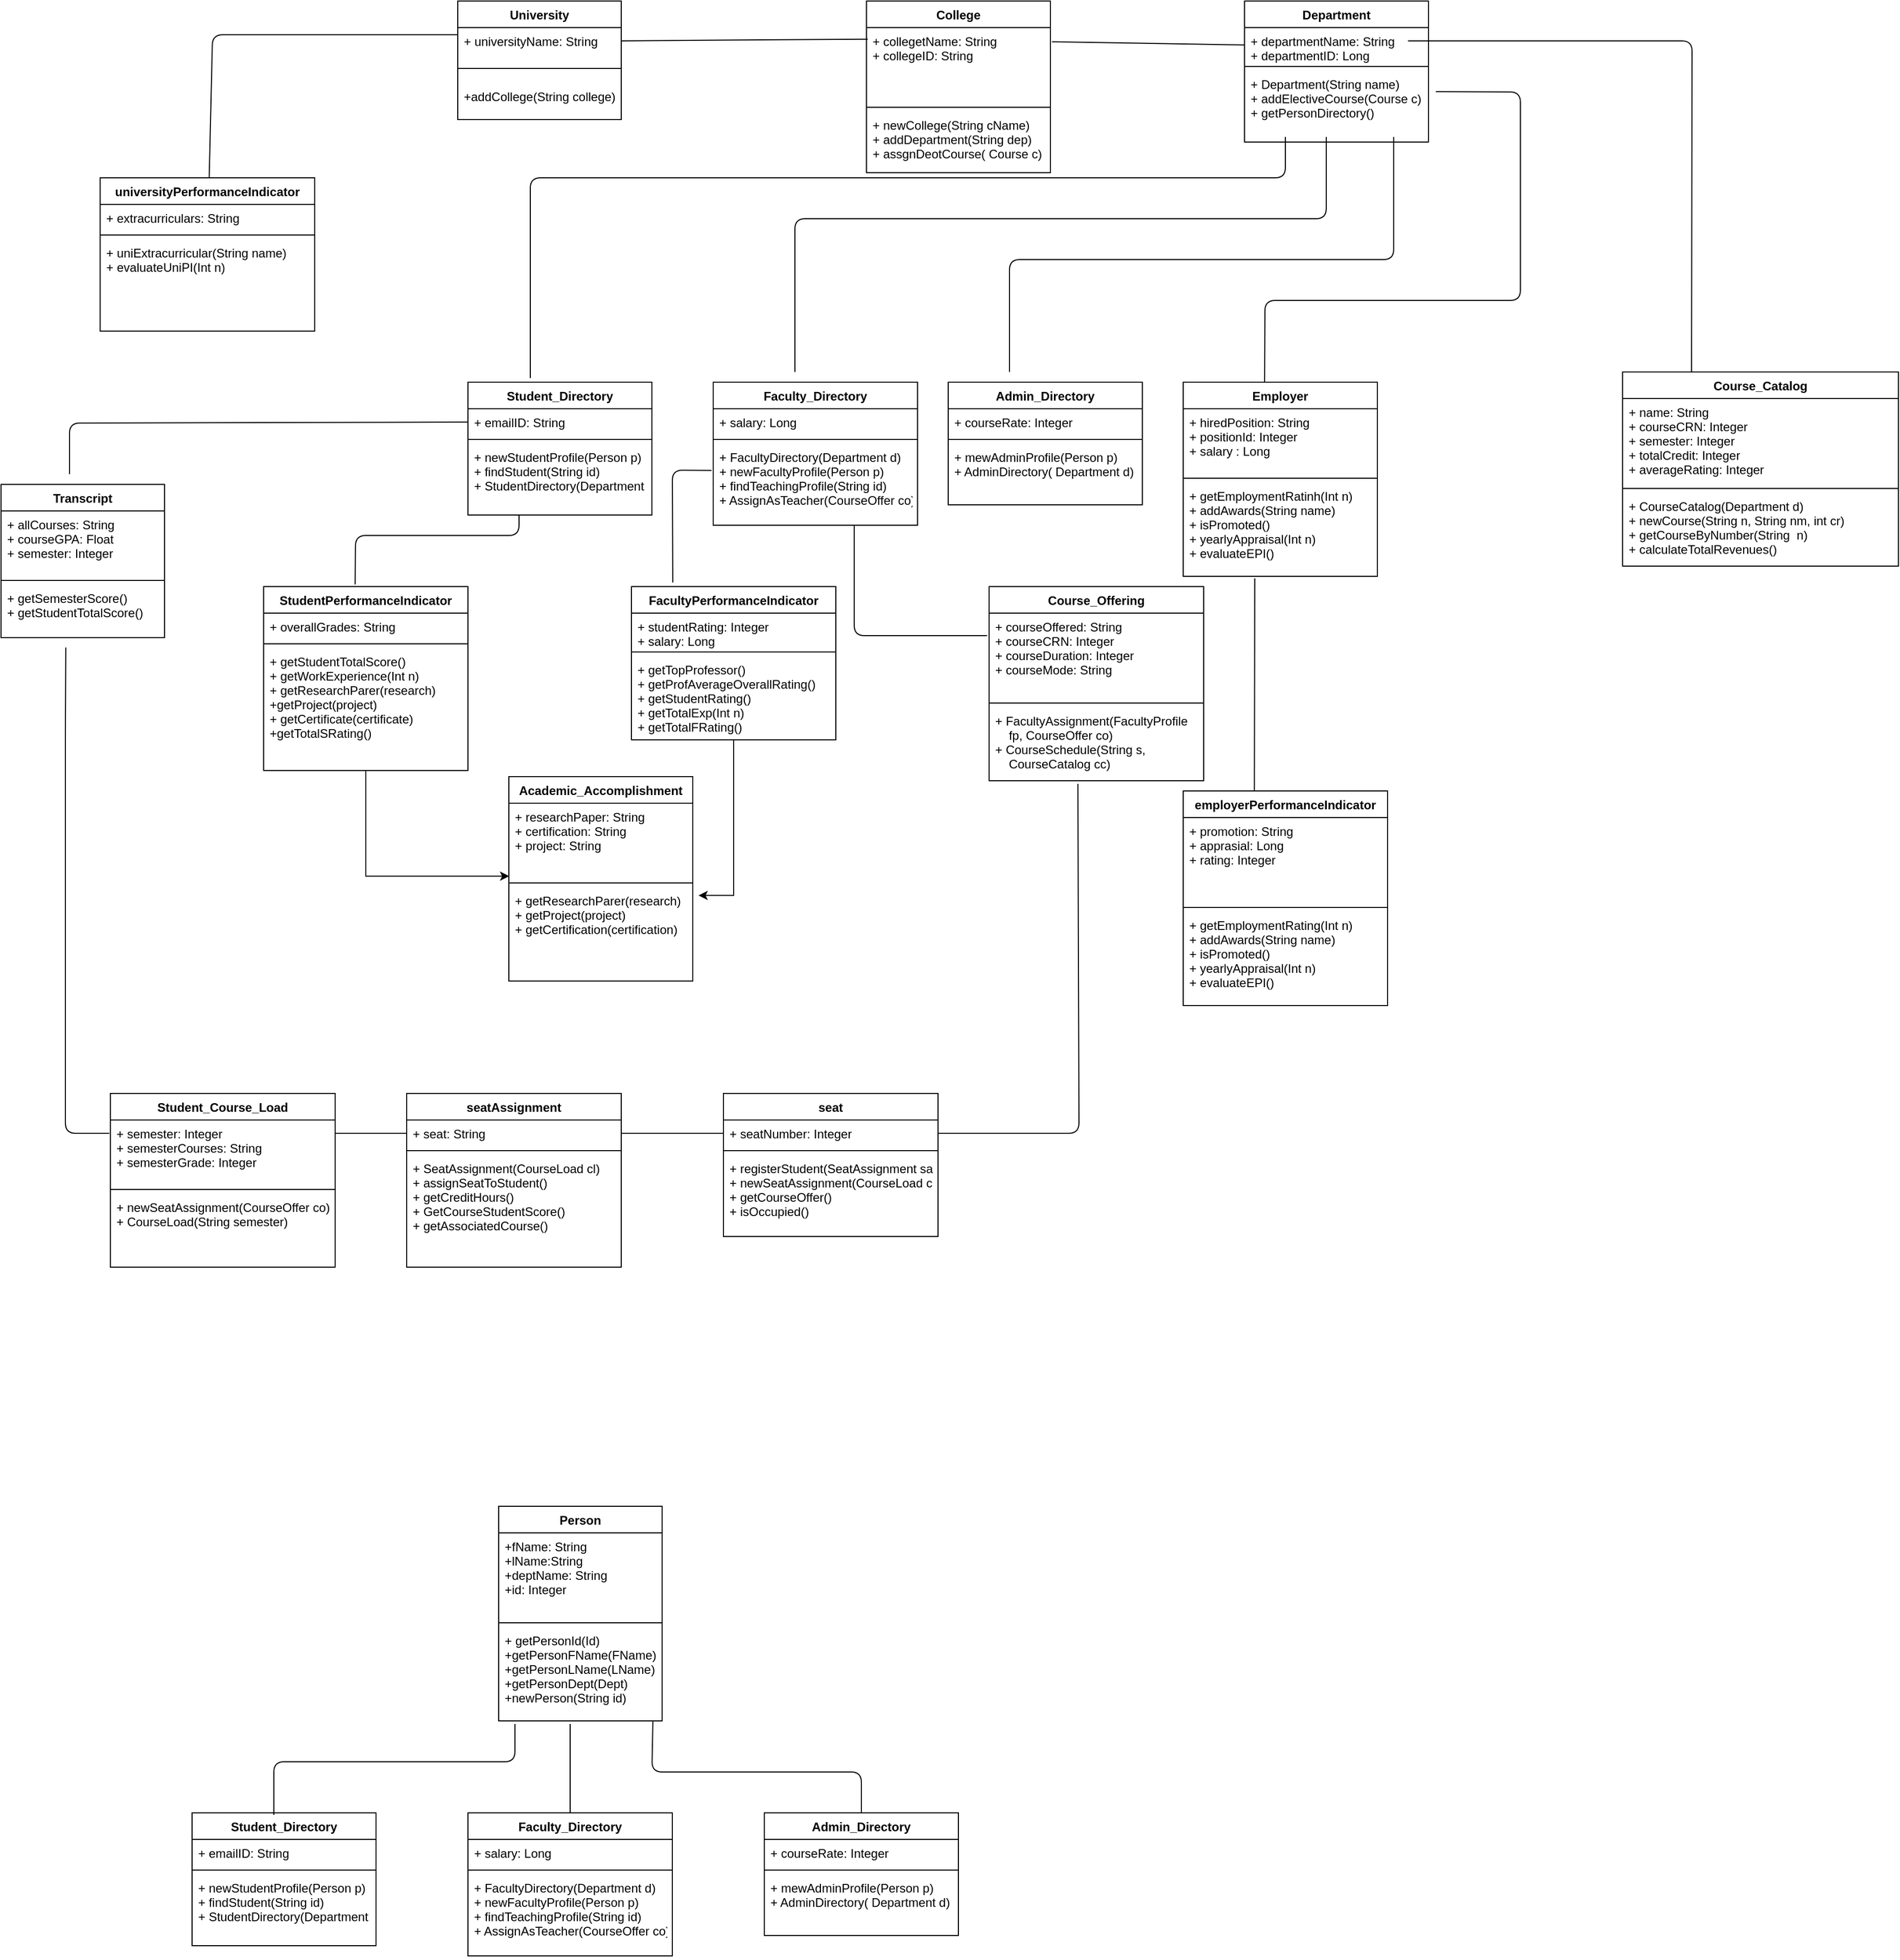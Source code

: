 <mxfile version="13.9.9" type="device"><diagram id="C5RBs43oDa-KdzZeNtuy" name="Page-1"><mxGraphModel dx="3137" dy="867" grid="1" gridSize="10" guides="1" tooltips="1" connect="1" arrows="1" fold="1" page="1" pageScale="1" pageWidth="1654" pageHeight="2336" math="0" shadow="0"><root><mxCell id="WIyWlLk6GJQsqaUBKTNV-0"/><mxCell id="WIyWlLk6GJQsqaUBKTNV-1" parent="WIyWlLk6GJQsqaUBKTNV-0"/><mxCell id="Lymm43tC7GP2lXtKozJk-6" value="University" style="swimlane;fontStyle=1;align=center;verticalAlign=top;childLayout=stackLayout;horizontal=1;startSize=26;horizontalStack=0;resizeParent=1;resizeParentMax=0;resizeLast=0;collapsible=1;marginBottom=0;" parent="WIyWlLk6GJQsqaUBKTNV-1" vertex="1"><mxGeometry x="-380" y="27" width="160" height="116" as="geometry"/></mxCell><mxCell id="Lymm43tC7GP2lXtKozJk-7" value="+ universityName: String" style="text;strokeColor=none;fillColor=none;align=left;verticalAlign=top;spacingLeft=4;spacingRight=4;overflow=hidden;rotatable=0;points=[[0,0.5],[1,0.5]];portConstraint=eastwest;" parent="Lymm43tC7GP2lXtKozJk-6" vertex="1"><mxGeometry y="26" width="160" height="26" as="geometry"/></mxCell><mxCell id="Lymm43tC7GP2lXtKozJk-8" value="" style="line;strokeWidth=1;fillColor=none;align=left;verticalAlign=middle;spacingTop=-1;spacingLeft=3;spacingRight=3;rotatable=0;labelPosition=right;points=[];portConstraint=eastwest;" parent="Lymm43tC7GP2lXtKozJk-6" vertex="1"><mxGeometry y="52" width="160" height="28" as="geometry"/></mxCell><mxCell id="Lymm43tC7GP2lXtKozJk-9" value="+addCollege(String college)" style="text;strokeColor=none;fillColor=none;align=left;verticalAlign=top;spacingLeft=4;spacingRight=4;overflow=hidden;rotatable=0;points=[[0,0.5],[1,0.5]];portConstraint=eastwest;" parent="Lymm43tC7GP2lXtKozJk-6" vertex="1"><mxGeometry y="80" width="160" height="36" as="geometry"/></mxCell><mxCell id="Lymm43tC7GP2lXtKozJk-12" value="Department" style="swimlane;fontStyle=1;align=center;verticalAlign=top;childLayout=stackLayout;horizontal=1;startSize=26;horizontalStack=0;resizeParent=1;resizeParentMax=0;resizeLast=0;collapsible=1;marginBottom=0;" parent="WIyWlLk6GJQsqaUBKTNV-1" vertex="1"><mxGeometry x="390" y="27" width="180" height="138" as="geometry"/></mxCell><mxCell id="Lymm43tC7GP2lXtKozJk-13" value="+ departmentName: String&#10;+ departmentID: Long" style="text;strokeColor=none;fillColor=none;align=left;verticalAlign=top;spacingLeft=4;spacingRight=4;overflow=hidden;rotatable=0;points=[[0,0.5],[1,0.5]];portConstraint=eastwest;" parent="Lymm43tC7GP2lXtKozJk-12" vertex="1"><mxGeometry y="26" width="180" height="34" as="geometry"/></mxCell><mxCell id="Lymm43tC7GP2lXtKozJk-14" value="" style="line;strokeWidth=1;fillColor=none;align=left;verticalAlign=middle;spacingTop=-1;spacingLeft=3;spacingRight=3;rotatable=0;labelPosition=right;points=[];portConstraint=eastwest;" parent="Lymm43tC7GP2lXtKozJk-12" vertex="1"><mxGeometry y="60" width="180" height="8" as="geometry"/></mxCell><mxCell id="Lymm43tC7GP2lXtKozJk-15" value="+ Department(String name)&#10;+ addElectiveCourse(Course c)&#10;+ getPersonDirectory()" style="text;strokeColor=none;fillColor=none;align=left;verticalAlign=top;spacingLeft=4;spacingRight=4;overflow=hidden;rotatable=0;points=[[0,0.5],[1,0.5]];portConstraint=eastwest;" parent="Lymm43tC7GP2lXtKozJk-12" vertex="1"><mxGeometry y="68" width="180" height="70" as="geometry"/></mxCell><mxCell id="Lymm43tC7GP2lXtKozJk-16" value="College" style="swimlane;fontStyle=1;align=center;verticalAlign=top;childLayout=stackLayout;horizontal=1;startSize=26;horizontalStack=0;resizeParent=1;resizeParentMax=0;resizeLast=0;collapsible=1;marginBottom=0;" parent="WIyWlLk6GJQsqaUBKTNV-1" vertex="1"><mxGeometry x="20" y="27" width="180" height="168" as="geometry"/></mxCell><mxCell id="Lymm43tC7GP2lXtKozJk-17" value="+ collegetName: String&#10;+ collegeID: String&#10;      " style="text;strokeColor=none;fillColor=none;align=left;verticalAlign=top;spacingLeft=4;spacingRight=4;overflow=hidden;rotatable=0;points=[[0,0.5],[1,0.5]];portConstraint=eastwest;" parent="Lymm43tC7GP2lXtKozJk-16" vertex="1"><mxGeometry y="26" width="180" height="74" as="geometry"/></mxCell><mxCell id="Lymm43tC7GP2lXtKozJk-18" value="" style="line;strokeWidth=1;fillColor=none;align=left;verticalAlign=middle;spacingTop=-1;spacingLeft=3;spacingRight=3;rotatable=0;labelPosition=right;points=[];portConstraint=eastwest;" parent="Lymm43tC7GP2lXtKozJk-16" vertex="1"><mxGeometry y="100" width="180" height="8" as="geometry"/></mxCell><mxCell id="Lymm43tC7GP2lXtKozJk-19" value="+ newCollege(String cName)&#10;+ addDepartment(String dep)&#10;+ assgnDeotCourse( Course c)" style="text;strokeColor=none;fillColor=none;align=left;verticalAlign=top;spacingLeft=4;spacingRight=4;overflow=hidden;rotatable=0;points=[[0,0.5],[1,0.5]];portConstraint=eastwest;" parent="Lymm43tC7GP2lXtKozJk-16" vertex="1"><mxGeometry y="108" width="180" height="60" as="geometry"/></mxCell><mxCell id="Lymm43tC7GP2lXtKozJk-22" value="Course_Offering" style="swimlane;fontStyle=1;align=center;verticalAlign=top;childLayout=stackLayout;horizontal=1;startSize=26;horizontalStack=0;resizeParent=1;resizeParentMax=0;resizeLast=0;collapsible=1;marginBottom=0;" parent="WIyWlLk6GJQsqaUBKTNV-1" vertex="1"><mxGeometry x="140" y="600" width="210" height="190" as="geometry"/></mxCell><mxCell id="Lymm43tC7GP2lXtKozJk-23" value="+ courseOffered: String&#10;+ courseCRN: Integer&#10;+ courseDuration: Integer&#10;+ courseMode: String" style="text;strokeColor=none;fillColor=none;align=left;verticalAlign=top;spacingLeft=4;spacingRight=4;overflow=hidden;rotatable=0;points=[[0,0.5],[1,0.5]];portConstraint=eastwest;" parent="Lymm43tC7GP2lXtKozJk-22" vertex="1"><mxGeometry y="26" width="210" height="84" as="geometry"/></mxCell><mxCell id="Lymm43tC7GP2lXtKozJk-24" value="" style="line;strokeWidth=1;fillColor=none;align=left;verticalAlign=middle;spacingTop=-1;spacingLeft=3;spacingRight=3;rotatable=0;labelPosition=right;points=[];portConstraint=eastwest;" parent="Lymm43tC7GP2lXtKozJk-22" vertex="1"><mxGeometry y="110" width="210" height="8" as="geometry"/></mxCell><mxCell id="Lymm43tC7GP2lXtKozJk-25" value="+ FacultyAssignment(FacultyProfile &#10;    fp, CourseOffer co)&#10;+ CourseSchedule(String s, &#10;    CourseCatalog cc)" style="text;strokeColor=none;fillColor=none;align=left;verticalAlign=top;spacingLeft=4;spacingRight=4;overflow=hidden;rotatable=0;points=[[0,0.5],[1,0.5]];portConstraint=eastwest;" parent="Lymm43tC7GP2lXtKozJk-22" vertex="1"><mxGeometry y="118" width="210" height="72" as="geometry"/></mxCell><mxCell id="Lymm43tC7GP2lXtKozJk-27" value="Student_Course_Load " style="swimlane;fontStyle=1;align=center;verticalAlign=top;childLayout=stackLayout;horizontal=1;startSize=26;horizontalStack=0;resizeParent=1;resizeParentMax=0;resizeLast=0;collapsible=1;marginBottom=0;" parent="WIyWlLk6GJQsqaUBKTNV-1" vertex="1"><mxGeometry x="-720" y="1096" width="220" height="170" as="geometry"/></mxCell><mxCell id="Lymm43tC7GP2lXtKozJk-28" value="+ semester: Integer&#10;+ semesterCourses: String&#10;+ semesterGrade: Integer&#10;" style="text;strokeColor=none;fillColor=none;align=left;verticalAlign=top;spacingLeft=4;spacingRight=4;overflow=hidden;rotatable=0;points=[[0,0.5],[1,0.5]];portConstraint=eastwest;" parent="Lymm43tC7GP2lXtKozJk-27" vertex="1"><mxGeometry y="26" width="220" height="64" as="geometry"/></mxCell><mxCell id="Lymm43tC7GP2lXtKozJk-29" value="" style="line;strokeWidth=1;fillColor=none;align=left;verticalAlign=middle;spacingTop=-1;spacingLeft=3;spacingRight=3;rotatable=0;labelPosition=right;points=[];portConstraint=eastwest;" parent="Lymm43tC7GP2lXtKozJk-27" vertex="1"><mxGeometry y="90" width="220" height="8" as="geometry"/></mxCell><mxCell id="Lymm43tC7GP2lXtKozJk-30" value="+ newSeatAssignment(CourseOffer co)&#10;+ CourseLoad(String semester)" style="text;strokeColor=none;fillColor=none;align=left;verticalAlign=top;spacingLeft=4;spacingRight=4;overflow=hidden;rotatable=0;points=[[0,0.5],[1,0.5]];portConstraint=eastwest;" parent="Lymm43tC7GP2lXtKozJk-27" vertex="1"><mxGeometry y="98" width="220" height="72" as="geometry"/></mxCell><mxCell id="Lymm43tC7GP2lXtKozJk-32" value="Course_Catalog" style="swimlane;fontStyle=1;align=center;verticalAlign=top;childLayout=stackLayout;horizontal=1;startSize=26;horizontalStack=0;resizeParent=1;resizeParentMax=0;resizeLast=0;collapsible=1;marginBottom=0;" parent="WIyWlLk6GJQsqaUBKTNV-1" vertex="1"><mxGeometry x="760" y="390" width="270" height="190" as="geometry"/></mxCell><mxCell id="Lymm43tC7GP2lXtKozJk-33" value="+ name: String&#10;+ courseCRN: Integer&#10;+ semester: Integer&#10;+ totalCredit: Integer&#10;+ averageRating: Integer" style="text;strokeColor=none;fillColor=none;align=left;verticalAlign=top;spacingLeft=4;spacingRight=4;overflow=hidden;rotatable=0;points=[[0,0.5],[1,0.5]];portConstraint=eastwest;" parent="Lymm43tC7GP2lXtKozJk-32" vertex="1"><mxGeometry y="26" width="270" height="84" as="geometry"/></mxCell><mxCell id="Lymm43tC7GP2lXtKozJk-34" value="" style="line;strokeWidth=1;fillColor=none;align=left;verticalAlign=middle;spacingTop=-1;spacingLeft=3;spacingRight=3;rotatable=0;labelPosition=right;points=[];portConstraint=eastwest;" parent="Lymm43tC7GP2lXtKozJk-32" vertex="1"><mxGeometry y="110" width="270" height="8" as="geometry"/></mxCell><mxCell id="Lymm43tC7GP2lXtKozJk-35" value="+ CourseCatalog(Department d)&#10;+ newCourse(String n, String nm, int cr)&#10;+ getCourseByNumber(String  n)&#10;+ calculateTotalRevenues()" style="text;strokeColor=none;fillColor=none;align=left;verticalAlign=top;spacingLeft=4;spacingRight=4;overflow=hidden;rotatable=0;points=[[0,0.5],[1,0.5]];portConstraint=eastwest;" parent="Lymm43tC7GP2lXtKozJk-32" vertex="1"><mxGeometry y="118" width="270" height="72" as="geometry"/></mxCell><mxCell id="Lymm43tC7GP2lXtKozJk-36" value="Admin_Directory " style="swimlane;fontStyle=1;align=center;verticalAlign=top;childLayout=stackLayout;horizontal=1;startSize=26;horizontalStack=0;resizeParent=1;resizeParentMax=0;resizeLast=0;collapsible=1;marginBottom=0;" parent="WIyWlLk6GJQsqaUBKTNV-1" vertex="1"><mxGeometry x="100" y="400" width="190" height="120" as="geometry"/></mxCell><mxCell id="Lymm43tC7GP2lXtKozJk-37" value="+ courseRate: Integer" style="text;strokeColor=none;fillColor=none;align=left;verticalAlign=top;spacingLeft=4;spacingRight=4;overflow=hidden;rotatable=0;points=[[0,0.5],[1,0.5]];portConstraint=eastwest;" parent="Lymm43tC7GP2lXtKozJk-36" vertex="1"><mxGeometry y="26" width="190" height="26" as="geometry"/></mxCell><mxCell id="Lymm43tC7GP2lXtKozJk-38" value="" style="line;strokeWidth=1;fillColor=none;align=left;verticalAlign=middle;spacingTop=-1;spacingLeft=3;spacingRight=3;rotatable=0;labelPosition=right;points=[];portConstraint=eastwest;" parent="Lymm43tC7GP2lXtKozJk-36" vertex="1"><mxGeometry y="52" width="190" height="8" as="geometry"/></mxCell><mxCell id="Lymm43tC7GP2lXtKozJk-39" value="+ mewAdminProfile(Person p)&#10;+ AdminDirectory( Department d)" style="text;strokeColor=none;fillColor=none;align=left;verticalAlign=top;spacingLeft=4;spacingRight=4;overflow=hidden;rotatable=0;points=[[0,0.5],[1,0.5]];portConstraint=eastwest;" parent="Lymm43tC7GP2lXtKozJk-36" vertex="1"><mxGeometry y="60" width="190" height="60" as="geometry"/></mxCell><mxCell id="Lymm43tC7GP2lXtKozJk-210" style="edgeStyle=orthogonalEdgeStyle;rounded=0;orthogonalLoop=1;jettySize=auto;html=1;entryX=0.002;entryY=-0.115;entryDx=0;entryDy=0;entryPerimeter=0;" parent="WIyWlLk6GJQsqaUBKTNV-1" source="Lymm43tC7GP2lXtKozJk-40" target="Lymm43tC7GP2lXtKozJk-75" edge="1"><mxGeometry relative="1" as="geometry"/></mxCell><mxCell id="Lymm43tC7GP2lXtKozJk-40" value="StudentPerformanceIndicator" style="swimlane;fontStyle=1;align=center;verticalAlign=top;childLayout=stackLayout;horizontal=1;startSize=26;horizontalStack=0;resizeParent=1;resizeParentMax=0;resizeLast=0;collapsible=1;marginBottom=0;" parent="WIyWlLk6GJQsqaUBKTNV-1" vertex="1"><mxGeometry x="-570" y="600" width="200" height="180" as="geometry"/></mxCell><mxCell id="Lymm43tC7GP2lXtKozJk-41" value="+ overallGrades: String" style="text;strokeColor=none;fillColor=none;align=left;verticalAlign=top;spacingLeft=4;spacingRight=4;overflow=hidden;rotatable=0;points=[[0,0.5],[1,0.5]];portConstraint=eastwest;" parent="Lymm43tC7GP2lXtKozJk-40" vertex="1"><mxGeometry y="26" width="200" height="26" as="geometry"/></mxCell><mxCell id="Lymm43tC7GP2lXtKozJk-42" value="" style="line;strokeWidth=1;fillColor=none;align=left;verticalAlign=middle;spacingTop=-1;spacingLeft=3;spacingRight=3;rotatable=0;labelPosition=right;points=[];portConstraint=eastwest;" parent="Lymm43tC7GP2lXtKozJk-40" vertex="1"><mxGeometry y="52" width="200" height="8" as="geometry"/></mxCell><mxCell id="Lymm43tC7GP2lXtKozJk-43" value="+ getStudentTotalScore()&#10;+ getWorkExperience(Int n)&#10;+ getResearchParer(research)&#10;+getProject(project)&#10;+ getCertificate(certificate)&#10;+getTotalSRating()&#10;" style="text;strokeColor=none;fillColor=none;align=left;verticalAlign=top;spacingLeft=4;spacingRight=4;overflow=hidden;rotatable=0;points=[[0,0.5],[1,0.5]];portConstraint=eastwest;" parent="Lymm43tC7GP2lXtKozJk-40" vertex="1"><mxGeometry y="60" width="200" height="120" as="geometry"/></mxCell><mxCell id="Lymm43tC7GP2lXtKozJk-211" style="edgeStyle=orthogonalEdgeStyle;rounded=0;orthogonalLoop=1;jettySize=auto;html=1;entryX=1.031;entryY=0.09;entryDx=0;entryDy=0;entryPerimeter=0;" parent="WIyWlLk6GJQsqaUBKTNV-1" source="Lymm43tC7GP2lXtKozJk-45" target="Lymm43tC7GP2lXtKozJk-75" edge="1"><mxGeometry relative="1" as="geometry"/></mxCell><mxCell id="Lymm43tC7GP2lXtKozJk-45" value="FacultyPerformanceIndicator " style="swimlane;fontStyle=1;align=center;verticalAlign=top;childLayout=stackLayout;horizontal=1;startSize=26;horizontalStack=0;resizeParent=1;resizeParentMax=0;resizeLast=0;collapsible=1;marginBottom=0;" parent="WIyWlLk6GJQsqaUBKTNV-1" vertex="1"><mxGeometry x="-210" y="600" width="200" height="150" as="geometry"/></mxCell><mxCell id="Lymm43tC7GP2lXtKozJk-46" value="+ studentRating: Integer&#10;+ salary: Long" style="text;strokeColor=none;fillColor=none;align=left;verticalAlign=top;spacingLeft=4;spacingRight=4;overflow=hidden;rotatable=0;points=[[0,0.5],[1,0.5]];portConstraint=eastwest;" parent="Lymm43tC7GP2lXtKozJk-45" vertex="1"><mxGeometry y="26" width="200" height="34" as="geometry"/></mxCell><mxCell id="Lymm43tC7GP2lXtKozJk-47" value="" style="line;strokeWidth=1;fillColor=none;align=left;verticalAlign=middle;spacingTop=-1;spacingLeft=3;spacingRight=3;rotatable=0;labelPosition=right;points=[];portConstraint=eastwest;" parent="Lymm43tC7GP2lXtKozJk-45" vertex="1"><mxGeometry y="60" width="200" height="8" as="geometry"/></mxCell><mxCell id="Lymm43tC7GP2lXtKozJk-48" value="+ getTopProfessor()&#10;+ getProfAverageOverallRating()&#10;+ getStudentRating()&#10;+ getTotalExp(Int n)&#10;+ getTotalFRating()" style="text;strokeColor=none;fillColor=none;align=left;verticalAlign=top;spacingLeft=4;spacingRight=4;overflow=hidden;rotatable=0;points=[[0,0.5],[1,0.5]];portConstraint=eastwest;" parent="Lymm43tC7GP2lXtKozJk-45" vertex="1"><mxGeometry y="68" width="200" height="82" as="geometry"/></mxCell><mxCell id="Lymm43tC7GP2lXtKozJk-64" value="Person" style="swimlane;fontStyle=1;align=center;verticalAlign=top;childLayout=stackLayout;horizontal=1;startSize=26;horizontalStack=0;resizeParent=1;resizeParentMax=0;resizeLast=0;collapsible=1;marginBottom=0;" parent="WIyWlLk6GJQsqaUBKTNV-1" vertex="1"><mxGeometry x="-340" y="1500" width="160" height="210" as="geometry"/></mxCell><mxCell id="Lymm43tC7GP2lXtKozJk-65" value="+fName: String&#10;+lName:String&#10;+deptName: String&#10;+id: Integer&#10;" style="text;strokeColor=none;fillColor=none;align=left;verticalAlign=top;spacingLeft=4;spacingRight=4;overflow=hidden;rotatable=0;points=[[0,0.5],[1,0.5]];portConstraint=eastwest;" parent="Lymm43tC7GP2lXtKozJk-64" vertex="1"><mxGeometry y="26" width="160" height="84" as="geometry"/></mxCell><mxCell id="Lymm43tC7GP2lXtKozJk-66" value="" style="line;strokeWidth=1;fillColor=none;align=left;verticalAlign=middle;spacingTop=-1;spacingLeft=3;spacingRight=3;rotatable=0;labelPosition=right;points=[];portConstraint=eastwest;" parent="Lymm43tC7GP2lXtKozJk-64" vertex="1"><mxGeometry y="110" width="160" height="8" as="geometry"/></mxCell><mxCell id="Lymm43tC7GP2lXtKozJk-67" value="+ getPersonId(Id)&#10;+getPersonFName(FName)&#10;+getPersonLName(LName)&#10;+getPersonDept(Dept)&#10;+newPerson(String id)" style="text;strokeColor=none;fillColor=none;align=left;verticalAlign=top;spacingLeft=4;spacingRight=4;overflow=hidden;rotatable=0;points=[[0,0.5],[1,0.5]];portConstraint=eastwest;" parent="Lymm43tC7GP2lXtKozJk-64" vertex="1"><mxGeometry y="118" width="160" height="92" as="geometry"/></mxCell><mxCell id="Lymm43tC7GP2lXtKozJk-72" value="Academic_Accomplishment " style="swimlane;fontStyle=1;align=center;verticalAlign=top;childLayout=stackLayout;horizontal=1;startSize=26;horizontalStack=0;resizeParent=1;resizeParentMax=0;resizeLast=0;collapsible=1;marginBottom=0;" parent="WIyWlLk6GJQsqaUBKTNV-1" vertex="1"><mxGeometry x="-330" y="786" width="180" height="200" as="geometry"/></mxCell><mxCell id="Lymm43tC7GP2lXtKozJk-73" value="+ researchPaper: String&#10;+ certification: String&#10;+ project: String  " style="text;strokeColor=none;fillColor=none;align=left;verticalAlign=top;spacingLeft=4;spacingRight=4;overflow=hidden;rotatable=0;points=[[0,0.5],[1,0.5]];portConstraint=eastwest;" parent="Lymm43tC7GP2lXtKozJk-72" vertex="1"><mxGeometry y="26" width="180" height="74" as="geometry"/></mxCell><mxCell id="Lymm43tC7GP2lXtKozJk-74" value="" style="line;strokeWidth=1;fillColor=none;align=left;verticalAlign=middle;spacingTop=-1;spacingLeft=3;spacingRight=3;rotatable=0;labelPosition=right;points=[];portConstraint=eastwest;" parent="Lymm43tC7GP2lXtKozJk-72" vertex="1"><mxGeometry y="100" width="180" height="8" as="geometry"/></mxCell><mxCell id="Lymm43tC7GP2lXtKozJk-75" value="+ getResearchParer(research)&#10;+ getProject(project)&#10;+ getCertification(certification)" style="text;strokeColor=none;fillColor=none;align=left;verticalAlign=top;spacingLeft=4;spacingRight=4;overflow=hidden;rotatable=0;points=[[0,0.5],[1,0.5]];portConstraint=eastwest;" parent="Lymm43tC7GP2lXtKozJk-72" vertex="1"><mxGeometry y="108" width="180" height="92" as="geometry"/></mxCell><mxCell id="Lymm43tC7GP2lXtKozJk-76" value="Faculty_Directory" style="swimlane;fontStyle=1;align=center;verticalAlign=top;childLayout=stackLayout;horizontal=1;startSize=26;horizontalStack=0;resizeParent=1;resizeParentMax=0;resizeLast=0;collapsible=1;marginBottom=0;" parent="WIyWlLk6GJQsqaUBKTNV-1" vertex="1"><mxGeometry x="-130" y="400" width="200" height="140" as="geometry"/></mxCell><mxCell id="Lymm43tC7GP2lXtKozJk-77" value="+ salary: Long" style="text;strokeColor=none;fillColor=none;align=left;verticalAlign=top;spacingLeft=4;spacingRight=4;overflow=hidden;rotatable=0;points=[[0,0.5],[1,0.5]];portConstraint=eastwest;" parent="Lymm43tC7GP2lXtKozJk-76" vertex="1"><mxGeometry y="26" width="200" height="26" as="geometry"/></mxCell><mxCell id="Lymm43tC7GP2lXtKozJk-78" value="" style="line;strokeWidth=1;fillColor=none;align=left;verticalAlign=middle;spacingTop=-1;spacingLeft=3;spacingRight=3;rotatable=0;labelPosition=right;points=[];portConstraint=eastwest;" parent="Lymm43tC7GP2lXtKozJk-76" vertex="1"><mxGeometry y="52" width="200" height="8" as="geometry"/></mxCell><mxCell id="Lymm43tC7GP2lXtKozJk-79" value="+ FacultyDirectory(Department d)&#10;+ newFacultyProfile(Person p)&#10;+ findTeachingProfile(String id)&#10;+ AssignAsTeacher(CourseOffer co)" style="text;strokeColor=none;fillColor=none;align=left;verticalAlign=top;spacingLeft=4;spacingRight=4;overflow=hidden;rotatable=0;points=[[0,0.5],[1,0.5]];portConstraint=eastwest;" parent="Lymm43tC7GP2lXtKozJk-76" vertex="1"><mxGeometry y="60" width="200" height="80" as="geometry"/></mxCell><mxCell id="Lymm43tC7GP2lXtKozJk-116" value="" style="endArrow=none;html=1;exitX=1;exitY=0.5;exitDx=0;exitDy=0;entryX=0.007;entryY=0.153;entryDx=0;entryDy=0;entryPerimeter=0;" parent="WIyWlLk6GJQsqaUBKTNV-1" source="Lymm43tC7GP2lXtKozJk-7" target="Lymm43tC7GP2lXtKozJk-17" edge="1"><mxGeometry width="50" height="50" relative="1" as="geometry"><mxPoint x="270" y="130" as="sourcePoint"/><mxPoint x="20" y="70" as="targetPoint"/></mxGeometry></mxCell><mxCell id="Lymm43tC7GP2lXtKozJk-130" value="seatAssignment" style="swimlane;fontStyle=1;align=center;verticalAlign=top;childLayout=stackLayout;horizontal=1;startSize=26;horizontalStack=0;resizeParent=1;resizeParentMax=0;resizeLast=0;collapsible=1;marginBottom=0;" parent="WIyWlLk6GJQsqaUBKTNV-1" vertex="1"><mxGeometry x="-430" y="1096" width="210" height="170" as="geometry"/></mxCell><mxCell id="Lymm43tC7GP2lXtKozJk-131" value="+ seat: String" style="text;strokeColor=none;fillColor=none;align=left;verticalAlign=top;spacingLeft=4;spacingRight=4;overflow=hidden;rotatable=0;points=[[0,0.5],[1,0.5]];portConstraint=eastwest;" parent="Lymm43tC7GP2lXtKozJk-130" vertex="1"><mxGeometry y="26" width="210" height="26" as="geometry"/></mxCell><mxCell id="Lymm43tC7GP2lXtKozJk-132" value="" style="line;strokeWidth=1;fillColor=none;align=left;verticalAlign=middle;spacingTop=-1;spacingLeft=3;spacingRight=3;rotatable=0;labelPosition=right;points=[];portConstraint=eastwest;" parent="Lymm43tC7GP2lXtKozJk-130" vertex="1"><mxGeometry y="52" width="210" height="8" as="geometry"/></mxCell><mxCell id="Lymm43tC7GP2lXtKozJk-133" value="+ SeatAssignment(CourseLoad cl)&#10;+ assignSeatToStudent()&#10;+ getCreditHours()&#10;+ GetCourseStudentScore()&#10;+ getAssociatedCourse()" style="text;strokeColor=none;fillColor=none;align=left;verticalAlign=top;spacingLeft=4;spacingRight=4;overflow=hidden;rotatable=0;points=[[0,0.5],[1,0.5]];portConstraint=eastwest;" parent="Lymm43tC7GP2lXtKozJk-130" vertex="1"><mxGeometry y="60" width="210" height="110" as="geometry"/></mxCell><mxCell id="Lymm43tC7GP2lXtKozJk-134" value="seat" style="swimlane;fontStyle=1;align=center;verticalAlign=top;childLayout=stackLayout;horizontal=1;startSize=26;horizontalStack=0;resizeParent=1;resizeParentMax=0;resizeLast=0;collapsible=1;marginBottom=0;" parent="WIyWlLk6GJQsqaUBKTNV-1" vertex="1"><mxGeometry x="-120" y="1096" width="210" height="140" as="geometry"/></mxCell><mxCell id="Lymm43tC7GP2lXtKozJk-135" value="+ seatNumber: Integer" style="text;strokeColor=none;fillColor=none;align=left;verticalAlign=top;spacingLeft=4;spacingRight=4;overflow=hidden;rotatable=0;points=[[0,0.5],[1,0.5]];portConstraint=eastwest;" parent="Lymm43tC7GP2lXtKozJk-134" vertex="1"><mxGeometry y="26" width="210" height="26" as="geometry"/></mxCell><mxCell id="Lymm43tC7GP2lXtKozJk-136" value="" style="line;strokeWidth=1;fillColor=none;align=left;verticalAlign=middle;spacingTop=-1;spacingLeft=3;spacingRight=3;rotatable=0;labelPosition=right;points=[];portConstraint=eastwest;" parent="Lymm43tC7GP2lXtKozJk-134" vertex="1"><mxGeometry y="52" width="210" height="8" as="geometry"/></mxCell><mxCell id="Lymm43tC7GP2lXtKozJk-137" value="+ registerStudent(SeatAssignment sa)&#10;+ newSeatAssignment(CourseLoad cl)&#10;+ getCourseOffer()&#10;+ isOccupied()" style="text;strokeColor=none;fillColor=none;align=left;verticalAlign=top;spacingLeft=4;spacingRight=4;overflow=hidden;rotatable=0;points=[[0,0.5],[1,0.5]];portConstraint=eastwest;" parent="Lymm43tC7GP2lXtKozJk-134" vertex="1"><mxGeometry y="60" width="210" height="80" as="geometry"/></mxCell><mxCell id="Lymm43tC7GP2lXtKozJk-139" value="" style="endArrow=none;html=1;" parent="WIyWlLk6GJQsqaUBKTNV-1" edge="1"><mxGeometry width="50" height="50" relative="1" as="geometry"><mxPoint x="138" y="648" as="sourcePoint"/><mxPoint x="8" y="540" as="targetPoint"/><Array as="points"><mxPoint x="8" y="648"/></Array></mxGeometry></mxCell><mxCell id="Lymm43tC7GP2lXtKozJk-168" value="Student_Directory" style="swimlane;fontStyle=1;align=center;verticalAlign=top;childLayout=stackLayout;horizontal=1;startSize=0;horizontalStack=0;resizeParent=1;resizeParentMax=0;resizeLast=0;collapsible=1;marginBottom=0;" parent="WIyWlLk6GJQsqaUBKTNV-1" vertex="1"><mxGeometry x="-370" y="400" width="180" height="130" as="geometry"/></mxCell><mxCell id="4IiKRcSzSk06sVT2WRj9-4" value="Student_Directory" style="swimlane;fontStyle=1;align=center;verticalAlign=top;childLayout=stackLayout;horizontal=1;startSize=26;horizontalStack=0;resizeParent=1;resizeParentMax=0;resizeLast=0;collapsible=1;marginBottom=0;" vertex="1" parent="Lymm43tC7GP2lXtKozJk-168"><mxGeometry width="180" height="130" as="geometry"/></mxCell><mxCell id="4IiKRcSzSk06sVT2WRj9-5" value="+ emailID: String" style="text;strokeColor=none;fillColor=none;align=left;verticalAlign=top;spacingLeft=4;spacingRight=4;overflow=hidden;rotatable=0;points=[[0,0.5],[1,0.5]];portConstraint=eastwest;" vertex="1" parent="4IiKRcSzSk06sVT2WRj9-4"><mxGeometry y="26" width="180" height="26" as="geometry"/></mxCell><mxCell id="4IiKRcSzSk06sVT2WRj9-6" value="" style="line;strokeWidth=1;fillColor=none;align=left;verticalAlign=middle;spacingTop=-1;spacingLeft=3;spacingRight=3;rotatable=0;labelPosition=right;points=[];portConstraint=eastwest;" vertex="1" parent="4IiKRcSzSk06sVT2WRj9-4"><mxGeometry y="52" width="180" height="8" as="geometry"/></mxCell><mxCell id="4IiKRcSzSk06sVT2WRj9-7" value="+ newStudentProfile(Person p)&#10;+ findStudent(String id)&#10;+ StudentDirectory(Department d)" style="text;strokeColor=none;fillColor=none;align=left;verticalAlign=top;spacingLeft=4;spacingRight=4;overflow=hidden;rotatable=0;points=[[0,0.5],[1,0.5]];portConstraint=eastwest;" vertex="1" parent="4IiKRcSzSk06sVT2WRj9-4"><mxGeometry y="60" width="180" height="70" as="geometry"/></mxCell><mxCell id="Lymm43tC7GP2lXtKozJk-176" value="Employer" style="swimlane;fontStyle=1;align=center;verticalAlign=top;childLayout=stackLayout;horizontal=1;startSize=26;horizontalStack=0;resizeParent=1;resizeParentMax=0;resizeLast=0;collapsible=1;marginBottom=0;" parent="WIyWlLk6GJQsqaUBKTNV-1" vertex="1"><mxGeometry x="330" y="400" width="190" height="190" as="geometry"/></mxCell><mxCell id="Lymm43tC7GP2lXtKozJk-177" value="+ hiredPosition: String&#10;+ positionId: Integer&#10;+ salary : Long" style="text;strokeColor=none;fillColor=none;align=left;verticalAlign=top;spacingLeft=4;spacingRight=4;overflow=hidden;rotatable=0;points=[[0,0.5],[1,0.5]];portConstraint=eastwest;" parent="Lymm43tC7GP2lXtKozJk-176" vertex="1"><mxGeometry y="26" width="190" height="64" as="geometry"/></mxCell><mxCell id="Lymm43tC7GP2lXtKozJk-178" value="" style="line;strokeWidth=1;fillColor=none;align=left;verticalAlign=middle;spacingTop=-1;spacingLeft=3;spacingRight=3;rotatable=0;labelPosition=right;points=[];portConstraint=eastwest;" parent="Lymm43tC7GP2lXtKozJk-176" vertex="1"><mxGeometry y="90" width="190" height="8" as="geometry"/></mxCell><mxCell id="Lymm43tC7GP2lXtKozJk-179" value="+ getEmploymentRatinh(Int n)&#10;+ addAwards(String name)&#10;+ isPromoted()&#10;+ yearlyAppraisal(Int n)&#10;+ evaluateEPI()" style="text;strokeColor=none;fillColor=none;align=left;verticalAlign=top;spacingLeft=4;spacingRight=4;overflow=hidden;rotatable=0;points=[[0,0.5],[1,0.5]];portConstraint=eastwest;" parent="Lymm43tC7GP2lXtKozJk-176" vertex="1"><mxGeometry y="98" width="190" height="92" as="geometry"/></mxCell><mxCell id="Lymm43tC7GP2lXtKozJk-183" value="" style="endArrow=none;html=1;" parent="WIyWlLk6GJQsqaUBKTNV-1" edge="1"><mxGeometry width="50" height="50" relative="1" as="geometry"><mxPoint x="-309" y="396" as="sourcePoint"/><mxPoint x="430" y="160" as="targetPoint"/><Array as="points"><mxPoint x="-309" y="200"/><mxPoint x="180" y="200"/><mxPoint x="430" y="200"/></Array></mxGeometry></mxCell><mxCell id="Lymm43tC7GP2lXtKozJk-184" value="" style="endArrow=none;html=1;" parent="WIyWlLk6GJQsqaUBKTNV-1" edge="1"><mxGeometry width="50" height="50" relative="1" as="geometry"><mxPoint x="-50" y="390" as="sourcePoint"/><mxPoint x="470" y="160" as="targetPoint"/><Array as="points"><mxPoint x="-50" y="240"/><mxPoint x="470" y="240"/></Array></mxGeometry></mxCell><mxCell id="Lymm43tC7GP2lXtKozJk-185" value="" style="endArrow=none;html=1;" parent="WIyWlLk6GJQsqaUBKTNV-1" edge="1"><mxGeometry width="50" height="50" relative="1" as="geometry"><mxPoint x="160" y="390" as="sourcePoint"/><mxPoint x="536" y="160" as="targetPoint"/><Array as="points"><mxPoint x="160" y="280"/><mxPoint x="536" y="280"/><mxPoint x="536" y="220"/></Array></mxGeometry></mxCell><mxCell id="Lymm43tC7GP2lXtKozJk-186" value="" style="endArrow=none;html=1;exitX=0.419;exitY=-0.002;exitDx=0;exitDy=0;entryX=1.04;entryY=0.294;entryDx=0;entryDy=0;entryPerimeter=0;exitPerimeter=0;" parent="WIyWlLk6GJQsqaUBKTNV-1" source="Lymm43tC7GP2lXtKozJk-176" target="Lymm43tC7GP2lXtKozJk-15" edge="1"><mxGeometry width="50" height="50" relative="1" as="geometry"><mxPoint x="340" y="410" as="sourcePoint"/><mxPoint x="570" y="320" as="targetPoint"/><Array as="points"><mxPoint x="410" y="320"/><mxPoint x="660" y="320"/><mxPoint x="660" y="116"/></Array></mxGeometry></mxCell><mxCell id="Lymm43tC7GP2lXtKozJk-187" value="" style="endArrow=none;html=1;exitX=1.008;exitY=0.187;exitDx=0;exitDy=0;entryX=0;entryY=0.5;entryDx=0;entryDy=0;exitPerimeter=0;" parent="WIyWlLk6GJQsqaUBKTNV-1" source="Lymm43tC7GP2lXtKozJk-17" target="Lymm43tC7GP2lXtKozJk-13" edge="1"><mxGeometry width="50" height="50" relative="1" as="geometry"><mxPoint x="270" y="140" as="sourcePoint"/><mxPoint x="320" y="90" as="targetPoint"/></mxGeometry></mxCell><mxCell id="Lymm43tC7GP2lXtKozJk-188" value="" style="endArrow=none;html=1;entryX=0.25;entryY=0;entryDx=0;entryDy=0;" parent="WIyWlLk6GJQsqaUBKTNV-1" target="Lymm43tC7GP2lXtKozJk-32" edge="1"><mxGeometry width="50" height="50" relative="1" as="geometry"><mxPoint x="550" y="66" as="sourcePoint"/><mxPoint x="800" y="380" as="targetPoint"/><Array as="points"><mxPoint x="828" y="66"/></Array></mxGeometry></mxCell><mxCell id="Lymm43tC7GP2lXtKozJk-191" value="" style="endArrow=none;html=1;entryX=0;entryY=0.5;entryDx=0;entryDy=0;exitX=1;exitY=0.5;exitDx=0;exitDy=0;" parent="WIyWlLk6GJQsqaUBKTNV-1" source="Lymm43tC7GP2lXtKozJk-131" target="Lymm43tC7GP2lXtKozJk-135" edge="1"><mxGeometry width="50" height="50" relative="1" as="geometry"><mxPoint x="-280" y="740" as="sourcePoint"/><mxPoint x="-230" y="690" as="targetPoint"/></mxGeometry></mxCell><mxCell id="Lymm43tC7GP2lXtKozJk-192" value="" style="endArrow=none;html=1;entryX=0;entryY=0.5;entryDx=0;entryDy=0;" parent="WIyWlLk6GJQsqaUBKTNV-1" target="Lymm43tC7GP2lXtKozJk-131" edge="1"><mxGeometry width="50" height="50" relative="1" as="geometry"><mxPoint x="-500" y="1135" as="sourcePoint"/><mxPoint x="-444" y="739" as="targetPoint"/></mxGeometry></mxCell><mxCell id="Lymm43tC7GP2lXtKozJk-56" value="Transcript" style="swimlane;fontStyle=1;align=center;verticalAlign=top;childLayout=stackLayout;horizontal=1;startSize=26;horizontalStack=0;resizeParent=1;resizeParentMax=0;resizeLast=0;collapsible=1;marginBottom=0;" parent="WIyWlLk6GJQsqaUBKTNV-1" vertex="1"><mxGeometry x="-827" y="500" width="160" height="150" as="geometry"/></mxCell><mxCell id="Lymm43tC7GP2lXtKozJk-57" value="+ allCourses: String&#10;+ courseGPA: Float&#10;+ semester: Integer" style="text;strokeColor=none;fillColor=none;align=left;verticalAlign=top;spacingLeft=4;spacingRight=4;overflow=hidden;rotatable=0;points=[[0,0.5],[1,0.5]];portConstraint=eastwest;" parent="Lymm43tC7GP2lXtKozJk-56" vertex="1"><mxGeometry y="26" width="160" height="64" as="geometry"/></mxCell><mxCell id="Lymm43tC7GP2lXtKozJk-58" value="" style="line;strokeWidth=1;fillColor=none;align=left;verticalAlign=middle;spacingTop=-1;spacingLeft=3;spacingRight=3;rotatable=0;labelPosition=right;points=[];portConstraint=eastwest;" parent="Lymm43tC7GP2lXtKozJk-56" vertex="1"><mxGeometry y="90" width="160" height="8" as="geometry"/></mxCell><mxCell id="Lymm43tC7GP2lXtKozJk-59" value="+ getSemesterScore()&#10;+ getStudentTotalScore()" style="text;strokeColor=none;fillColor=none;align=left;verticalAlign=top;spacingLeft=4;spacingRight=4;overflow=hidden;rotatable=0;points=[[0,0.5],[1,0.5]];portConstraint=eastwest;" parent="Lymm43tC7GP2lXtKozJk-56" vertex="1"><mxGeometry y="98" width="160" height="52" as="geometry"/></mxCell><mxCell id="Lymm43tC7GP2lXtKozJk-196" value="" style="endArrow=none;html=1;entryX=0;entryY=0.5;entryDx=0;entryDy=0;" parent="WIyWlLk6GJQsqaUBKTNV-1" edge="1"><mxGeometry width="50" height="50" relative="1" as="geometry"><mxPoint x="-760" y="490" as="sourcePoint"/><mxPoint x="-370" y="439" as="targetPoint"/><Array as="points"><mxPoint x="-760" y="440"/></Array></mxGeometry></mxCell><mxCell id="Lymm43tC7GP2lXtKozJk-197" value="" style="endArrow=none;html=1;entryX=0.396;entryY=1.185;entryDx=0;entryDy=0;entryPerimeter=0;" parent="WIyWlLk6GJQsqaUBKTNV-1" target="Lymm43tC7GP2lXtKozJk-59" edge="1"><mxGeometry width="50" height="50" relative="1" as="geometry"><mxPoint x="-721" y="1135" as="sourcePoint"/><mxPoint x="-640" y="650" as="targetPoint"/><Array as="points"><mxPoint x="-764" y="1135"/><mxPoint x="-764" y="739"/></Array></mxGeometry></mxCell><mxCell id="Lymm43tC7GP2lXtKozJk-198" value="" style="endArrow=none;html=1;exitX=1;exitY=0.5;exitDx=0;exitDy=0;entryX=0.414;entryY=1.042;entryDx=0;entryDy=0;entryPerimeter=0;" parent="WIyWlLk6GJQsqaUBKTNV-1" source="Lymm43tC7GP2lXtKozJk-135" target="Lymm43tC7GP2lXtKozJk-25" edge="1"><mxGeometry width="50" height="50" relative="1" as="geometry"><mxPoint x="110" y="930" as="sourcePoint"/><mxPoint x="220" y="798" as="targetPoint"/><Array as="points"><mxPoint x="228" y="1135"/></Array></mxGeometry></mxCell><mxCell id="Lymm43tC7GP2lXtKozJk-202" value="employerPerformanceIndicator" style="swimlane;fontStyle=1;align=center;verticalAlign=top;childLayout=stackLayout;horizontal=1;startSize=26;horizontalStack=0;resizeParent=1;resizeParentMax=0;resizeLast=0;collapsible=1;marginBottom=0;" parent="WIyWlLk6GJQsqaUBKTNV-1" vertex="1"><mxGeometry x="330" y="800" width="200" height="210" as="geometry"/></mxCell><mxCell id="Lymm43tC7GP2lXtKozJk-203" value="+ promotion: String&#10;+ apprasial: Long&#10;+ rating: Integer" style="text;strokeColor=none;fillColor=none;align=left;verticalAlign=top;spacingLeft=4;spacingRight=4;overflow=hidden;rotatable=0;points=[[0,0.5],[1,0.5]];portConstraint=eastwest;" parent="Lymm43tC7GP2lXtKozJk-202" vertex="1"><mxGeometry y="26" width="200" height="84" as="geometry"/></mxCell><mxCell id="Lymm43tC7GP2lXtKozJk-204" value="" style="line;strokeWidth=1;fillColor=none;align=left;verticalAlign=middle;spacingTop=-1;spacingLeft=3;spacingRight=3;rotatable=0;labelPosition=right;points=[];portConstraint=eastwest;" parent="Lymm43tC7GP2lXtKozJk-202" vertex="1"><mxGeometry y="110" width="200" height="8" as="geometry"/></mxCell><mxCell id="Lymm43tC7GP2lXtKozJk-205" value="+ getEmploymentRating(Int n)&#10;+ addAwards(String name)&#10;+ isPromoted()&#10;+ yearlyAppraisal(Int n)&#10;+ evaluateEPI()" style="text;strokeColor=none;fillColor=none;align=left;verticalAlign=top;spacingLeft=4;spacingRight=4;overflow=hidden;rotatable=0;points=[[0,0.5],[1,0.5]];portConstraint=eastwest;" parent="Lymm43tC7GP2lXtKozJk-202" vertex="1"><mxGeometry y="118" width="200" height="92" as="geometry"/></mxCell><mxCell id="Lymm43tC7GP2lXtKozJk-206" value="universityPerformanceIndicator" style="swimlane;fontStyle=1;align=center;verticalAlign=top;childLayout=stackLayout;horizontal=1;startSize=26;horizontalStack=0;resizeParent=1;resizeParentMax=0;resizeLast=0;collapsible=1;marginBottom=0;" parent="WIyWlLk6GJQsqaUBKTNV-1" vertex="1"><mxGeometry x="-730" y="200" width="210" height="150" as="geometry"/></mxCell><mxCell id="Lymm43tC7GP2lXtKozJk-207" value="+ extracurriculars: String" style="text;strokeColor=none;fillColor=none;align=left;verticalAlign=top;spacingLeft=4;spacingRight=4;overflow=hidden;rotatable=0;points=[[0,0.5],[1,0.5]];portConstraint=eastwest;" parent="Lymm43tC7GP2lXtKozJk-206" vertex="1"><mxGeometry y="26" width="210" height="26" as="geometry"/></mxCell><mxCell id="Lymm43tC7GP2lXtKozJk-208" value="" style="line;strokeWidth=1;fillColor=none;align=left;verticalAlign=middle;spacingTop=-1;spacingLeft=3;spacingRight=3;rotatable=0;labelPosition=right;points=[];portConstraint=eastwest;" parent="Lymm43tC7GP2lXtKozJk-206" vertex="1"><mxGeometry y="52" width="210" height="8" as="geometry"/></mxCell><mxCell id="Lymm43tC7GP2lXtKozJk-209" value="+ uniExtracurricular(String name)&#10;+ evaluateUniPI(Int n)" style="text;strokeColor=none;fillColor=none;align=left;verticalAlign=top;spacingLeft=4;spacingRight=4;overflow=hidden;rotatable=0;points=[[0,0.5],[1,0.5]];portConstraint=eastwest;" parent="Lymm43tC7GP2lXtKozJk-206" vertex="1"><mxGeometry y="60" width="210" height="90" as="geometry"/></mxCell><mxCell id="Lymm43tC7GP2lXtKozJk-212" value="" style="endArrow=none;html=1;exitX=0.448;exitY=-0.012;exitDx=0;exitDy=0;exitPerimeter=0;" parent="WIyWlLk6GJQsqaUBKTNV-1" source="Lymm43tC7GP2lXtKozJk-40" edge="1"><mxGeometry width="50" height="50" relative="1" as="geometry"><mxPoint x="-410" y="580" as="sourcePoint"/><mxPoint x="-320" y="530" as="targetPoint"/><Array as="points"><mxPoint x="-480" y="550"/><mxPoint x="-320" y="550"/></Array></mxGeometry></mxCell><mxCell id="Lymm43tC7GP2lXtKozJk-213" value="" style="endArrow=none;html=1;exitX=0.202;exitY=-0.027;exitDx=0;exitDy=0;exitPerimeter=0;entryX=-0.008;entryY=0.329;entryDx=0;entryDy=0;entryPerimeter=0;" parent="WIyWlLk6GJQsqaUBKTNV-1" source="Lymm43tC7GP2lXtKozJk-45" target="Lymm43tC7GP2lXtKozJk-79" edge="1"><mxGeometry width="50" height="50" relative="1" as="geometry"><mxPoint x="-120" y="590" as="sourcePoint"/><mxPoint x="-140" y="520" as="targetPoint"/><Array as="points"><mxPoint x="-170" y="486"/></Array></mxGeometry></mxCell><mxCell id="Lymm43tC7GP2lXtKozJk-214" value="" style="endArrow=none;html=1;exitX=0.348;exitY=0;exitDx=0;exitDy=0;exitPerimeter=0;" parent="WIyWlLk6GJQsqaUBKTNV-1" source="Lymm43tC7GP2lXtKozJk-202" edge="1"><mxGeometry width="50" height="50" relative="1" as="geometry"><mxPoint x="370" y="690" as="sourcePoint"/><mxPoint x="400" y="592" as="targetPoint"/></mxGeometry></mxCell><mxCell id="4IiKRcSzSk06sVT2WRj9-11" value="" style="endArrow=none;html=1;" edge="1" parent="WIyWlLk6GJQsqaUBKTNV-1" source="Lymm43tC7GP2lXtKozJk-206"><mxGeometry width="50" height="50" relative="1" as="geometry"><mxPoint x="350" y="680" as="sourcePoint"/><mxPoint x="-380" y="60" as="targetPoint"/><Array as="points"><mxPoint x="-620" y="60"/></Array></mxGeometry></mxCell><mxCell id="4IiKRcSzSk06sVT2WRj9-18" value="Student_Directory" style="swimlane;fontStyle=1;align=center;verticalAlign=top;childLayout=stackLayout;horizontal=1;startSize=26;horizontalStack=0;resizeParent=1;resizeParentMax=0;resizeLast=0;collapsible=1;marginBottom=0;" vertex="1" parent="WIyWlLk6GJQsqaUBKTNV-1"><mxGeometry x="-640" y="1800" width="180" height="130" as="geometry"/></mxCell><mxCell id="4IiKRcSzSk06sVT2WRj9-19" value="+ emailID: String" style="text;strokeColor=none;fillColor=none;align=left;verticalAlign=top;spacingLeft=4;spacingRight=4;overflow=hidden;rotatable=0;points=[[0,0.5],[1,0.5]];portConstraint=eastwest;" vertex="1" parent="4IiKRcSzSk06sVT2WRj9-18"><mxGeometry y="26" width="180" height="26" as="geometry"/></mxCell><mxCell id="4IiKRcSzSk06sVT2WRj9-20" value="" style="line;strokeWidth=1;fillColor=none;align=left;verticalAlign=middle;spacingTop=-1;spacingLeft=3;spacingRight=3;rotatable=0;labelPosition=right;points=[];portConstraint=eastwest;" vertex="1" parent="4IiKRcSzSk06sVT2WRj9-18"><mxGeometry y="52" width="180" height="8" as="geometry"/></mxCell><mxCell id="4IiKRcSzSk06sVT2WRj9-21" value="+ newStudentProfile(Person p)&#10;+ findStudent(String id)&#10;+ StudentDirectory(Department d)" style="text;strokeColor=none;fillColor=none;align=left;verticalAlign=top;spacingLeft=4;spacingRight=4;overflow=hidden;rotatable=0;points=[[0,0.5],[1,0.5]];portConstraint=eastwest;" vertex="1" parent="4IiKRcSzSk06sVT2WRj9-18"><mxGeometry y="60" width="180" height="70" as="geometry"/></mxCell><mxCell id="4IiKRcSzSk06sVT2WRj9-22" value="Faculty_Directory" style="swimlane;fontStyle=1;align=center;verticalAlign=top;childLayout=stackLayout;horizontal=1;startSize=26;horizontalStack=0;resizeParent=1;resizeParentMax=0;resizeLast=0;collapsible=1;marginBottom=0;" vertex="1" parent="WIyWlLk6GJQsqaUBKTNV-1"><mxGeometry x="-370" y="1800" width="200" height="140" as="geometry"/></mxCell><mxCell id="4IiKRcSzSk06sVT2WRj9-23" value="+ salary: Long" style="text;strokeColor=none;fillColor=none;align=left;verticalAlign=top;spacingLeft=4;spacingRight=4;overflow=hidden;rotatable=0;points=[[0,0.5],[1,0.5]];portConstraint=eastwest;" vertex="1" parent="4IiKRcSzSk06sVT2WRj9-22"><mxGeometry y="26" width="200" height="26" as="geometry"/></mxCell><mxCell id="4IiKRcSzSk06sVT2WRj9-24" value="" style="line;strokeWidth=1;fillColor=none;align=left;verticalAlign=middle;spacingTop=-1;spacingLeft=3;spacingRight=3;rotatable=0;labelPosition=right;points=[];portConstraint=eastwest;" vertex="1" parent="4IiKRcSzSk06sVT2WRj9-22"><mxGeometry y="52" width="200" height="8" as="geometry"/></mxCell><mxCell id="4IiKRcSzSk06sVT2WRj9-25" value="+ FacultyDirectory(Department d)&#10;+ newFacultyProfile(Person p)&#10;+ findTeachingProfile(String id)&#10;+ AssignAsTeacher(CourseOffer co)" style="text;strokeColor=none;fillColor=none;align=left;verticalAlign=top;spacingLeft=4;spacingRight=4;overflow=hidden;rotatable=0;points=[[0,0.5],[1,0.5]];portConstraint=eastwest;" vertex="1" parent="4IiKRcSzSk06sVT2WRj9-22"><mxGeometry y="60" width="200" height="80" as="geometry"/></mxCell><mxCell id="4IiKRcSzSk06sVT2WRj9-26" value="Admin_Directory " style="swimlane;fontStyle=1;align=center;verticalAlign=top;childLayout=stackLayout;horizontal=1;startSize=26;horizontalStack=0;resizeParent=1;resizeParentMax=0;resizeLast=0;collapsible=1;marginBottom=0;" vertex="1" parent="WIyWlLk6GJQsqaUBKTNV-1"><mxGeometry x="-80" y="1800" width="190" height="120" as="geometry"/></mxCell><mxCell id="4IiKRcSzSk06sVT2WRj9-27" value="+ courseRate: Integer" style="text;strokeColor=none;fillColor=none;align=left;verticalAlign=top;spacingLeft=4;spacingRight=4;overflow=hidden;rotatable=0;points=[[0,0.5],[1,0.5]];portConstraint=eastwest;" vertex="1" parent="4IiKRcSzSk06sVT2WRj9-26"><mxGeometry y="26" width="190" height="26" as="geometry"/></mxCell><mxCell id="4IiKRcSzSk06sVT2WRj9-28" value="" style="line;strokeWidth=1;fillColor=none;align=left;verticalAlign=middle;spacingTop=-1;spacingLeft=3;spacingRight=3;rotatable=0;labelPosition=right;points=[];portConstraint=eastwest;" vertex="1" parent="4IiKRcSzSk06sVT2WRj9-26"><mxGeometry y="52" width="190" height="8" as="geometry"/></mxCell><mxCell id="4IiKRcSzSk06sVT2WRj9-29" value="+ mewAdminProfile(Person p)&#10;+ AdminDirectory( Department d)" style="text;strokeColor=none;fillColor=none;align=left;verticalAlign=top;spacingLeft=4;spacingRight=4;overflow=hidden;rotatable=0;points=[[0,0.5],[1,0.5]];portConstraint=eastwest;" vertex="1" parent="4IiKRcSzSk06sVT2WRj9-26"><mxGeometry y="60" width="190" height="60" as="geometry"/></mxCell><mxCell id="4IiKRcSzSk06sVT2WRj9-30" value="" style="endArrow=none;html=1;" edge="1" parent="WIyWlLk6GJQsqaUBKTNV-1"><mxGeometry width="50" height="50" relative="1" as="geometry"><mxPoint x="-560" y="1802" as="sourcePoint"/><mxPoint x="-324" y="1713" as="targetPoint"/><Array as="points"><mxPoint x="-560" y="1750"/><mxPoint x="-324" y="1750"/></Array></mxGeometry></mxCell><mxCell id="4IiKRcSzSk06sVT2WRj9-31" value="" style="endArrow=none;html=1;exitX=0.5;exitY=0;exitDx=0;exitDy=0;" edge="1" parent="WIyWlLk6GJQsqaUBKTNV-1" source="4IiKRcSzSk06sVT2WRj9-26"><mxGeometry width="50" height="50" relative="1" as="geometry"><mxPoint x="-553.68" y="1812.34" as="sourcePoint"/><mxPoint x="-189" y="1710" as="targetPoint"/><Array as="points"><mxPoint x="15" y="1760"/><mxPoint x="-190" y="1760"/></Array></mxGeometry></mxCell><mxCell id="4IiKRcSzSk06sVT2WRj9-32" value="" style="endArrow=none;html=1;exitX=0.5;exitY=0;exitDx=0;exitDy=0;" edge="1" parent="WIyWlLk6GJQsqaUBKTNV-1" source="4IiKRcSzSk06sVT2WRj9-22"><mxGeometry width="50" height="50" relative="1" as="geometry"><mxPoint x="-90" y="1500" as="sourcePoint"/><mxPoint x="-270" y="1713" as="targetPoint"/></mxGeometry></mxCell></root></mxGraphModel></diagram></mxfile>